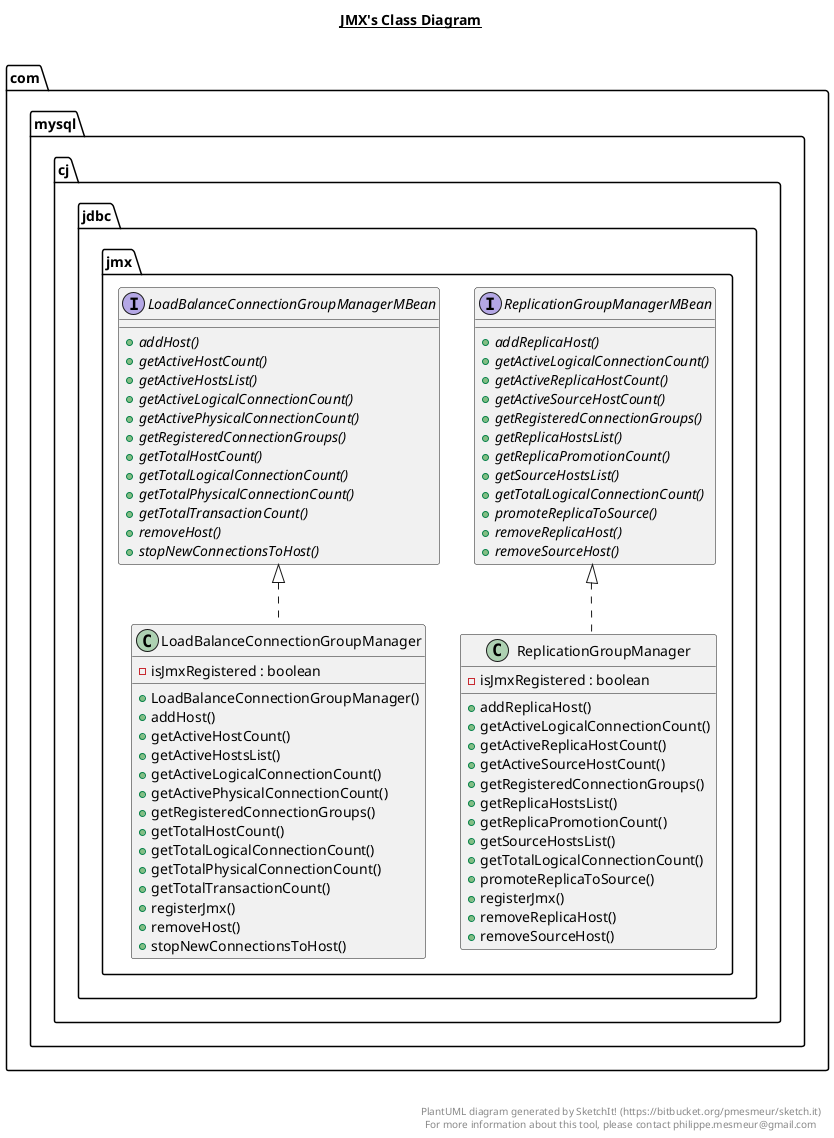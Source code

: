 @startuml

title __JMX's Class Diagram__\n

  namespace com.mysql.cj {
    namespace jdbc {
      namespace jmx {
        class com.mysql.cj.jdbc.jmx.LoadBalanceConnectionGroupManager {
            - isJmxRegistered : boolean
            + LoadBalanceConnectionGroupManager()
            + addHost()
            + getActiveHostCount()
            + getActiveHostsList()
            + getActiveLogicalConnectionCount()
            + getActivePhysicalConnectionCount()
            + getRegisteredConnectionGroups()
            + getTotalHostCount()
            + getTotalLogicalConnectionCount()
            + getTotalPhysicalConnectionCount()
            + getTotalTransactionCount()
            + registerJmx()
            + removeHost()
            + stopNewConnectionsToHost()
        }
      }
    }
  }
  

  namespace com.mysql.cj {
    namespace jdbc {
      namespace jmx {
        interface com.mysql.cj.jdbc.jmx.LoadBalanceConnectionGroupManagerMBean {
            {abstract} + addHost()
            {abstract} + getActiveHostCount()
            {abstract} + getActiveHostsList()
            {abstract} + getActiveLogicalConnectionCount()
            {abstract} + getActivePhysicalConnectionCount()
            {abstract} + getRegisteredConnectionGroups()
            {abstract} + getTotalHostCount()
            {abstract} + getTotalLogicalConnectionCount()
            {abstract} + getTotalPhysicalConnectionCount()
            {abstract} + getTotalTransactionCount()
            {abstract} + removeHost()
            {abstract} + stopNewConnectionsToHost()
        }
      }
    }
  }
  

  namespace com.mysql.cj {
    namespace jdbc {
      namespace jmx {
        class com.mysql.cj.jdbc.jmx.ReplicationGroupManager {
            - isJmxRegistered : boolean
            + addReplicaHost()
            + getActiveLogicalConnectionCount()
            + getActiveReplicaHostCount()
            + getActiveSourceHostCount()
            + getRegisteredConnectionGroups()
            + getReplicaHostsList()
            + getReplicaPromotionCount()
            + getSourceHostsList()
            + getTotalLogicalConnectionCount()
            + promoteReplicaToSource()
            + registerJmx()
            + removeReplicaHost()
            + removeSourceHost()
        }
      }
    }
  }
  

  namespace com.mysql.cj {
    namespace jdbc {
      namespace jmx {
        interface com.mysql.cj.jdbc.jmx.ReplicationGroupManagerMBean {
            {abstract} + addReplicaHost()
            {abstract} + getActiveLogicalConnectionCount()
            {abstract} + getActiveReplicaHostCount()
            {abstract} + getActiveSourceHostCount()
            {abstract} + getRegisteredConnectionGroups()
            {abstract} + getReplicaHostsList()
            {abstract} + getReplicaPromotionCount()
            {abstract} + getSourceHostsList()
            {abstract} + getTotalLogicalConnectionCount()
            {abstract} + promoteReplicaToSource()
            {abstract} + removeReplicaHost()
            {abstract} + removeSourceHost()
        }
      }
    }
  }
  

  com.mysql.cj.jdbc.jmx.LoadBalanceConnectionGroupManager .up.|> com.mysql.cj.jdbc.jmx.LoadBalanceConnectionGroupManagerMBean
  com.mysql.cj.jdbc.jmx.ReplicationGroupManager .up.|> com.mysql.cj.jdbc.jmx.ReplicationGroupManagerMBean


right footer


PlantUML diagram generated by SketchIt! (https://bitbucket.org/pmesmeur/sketch.it)
For more information about this tool, please contact philippe.mesmeur@gmail.com
endfooter

@enduml
